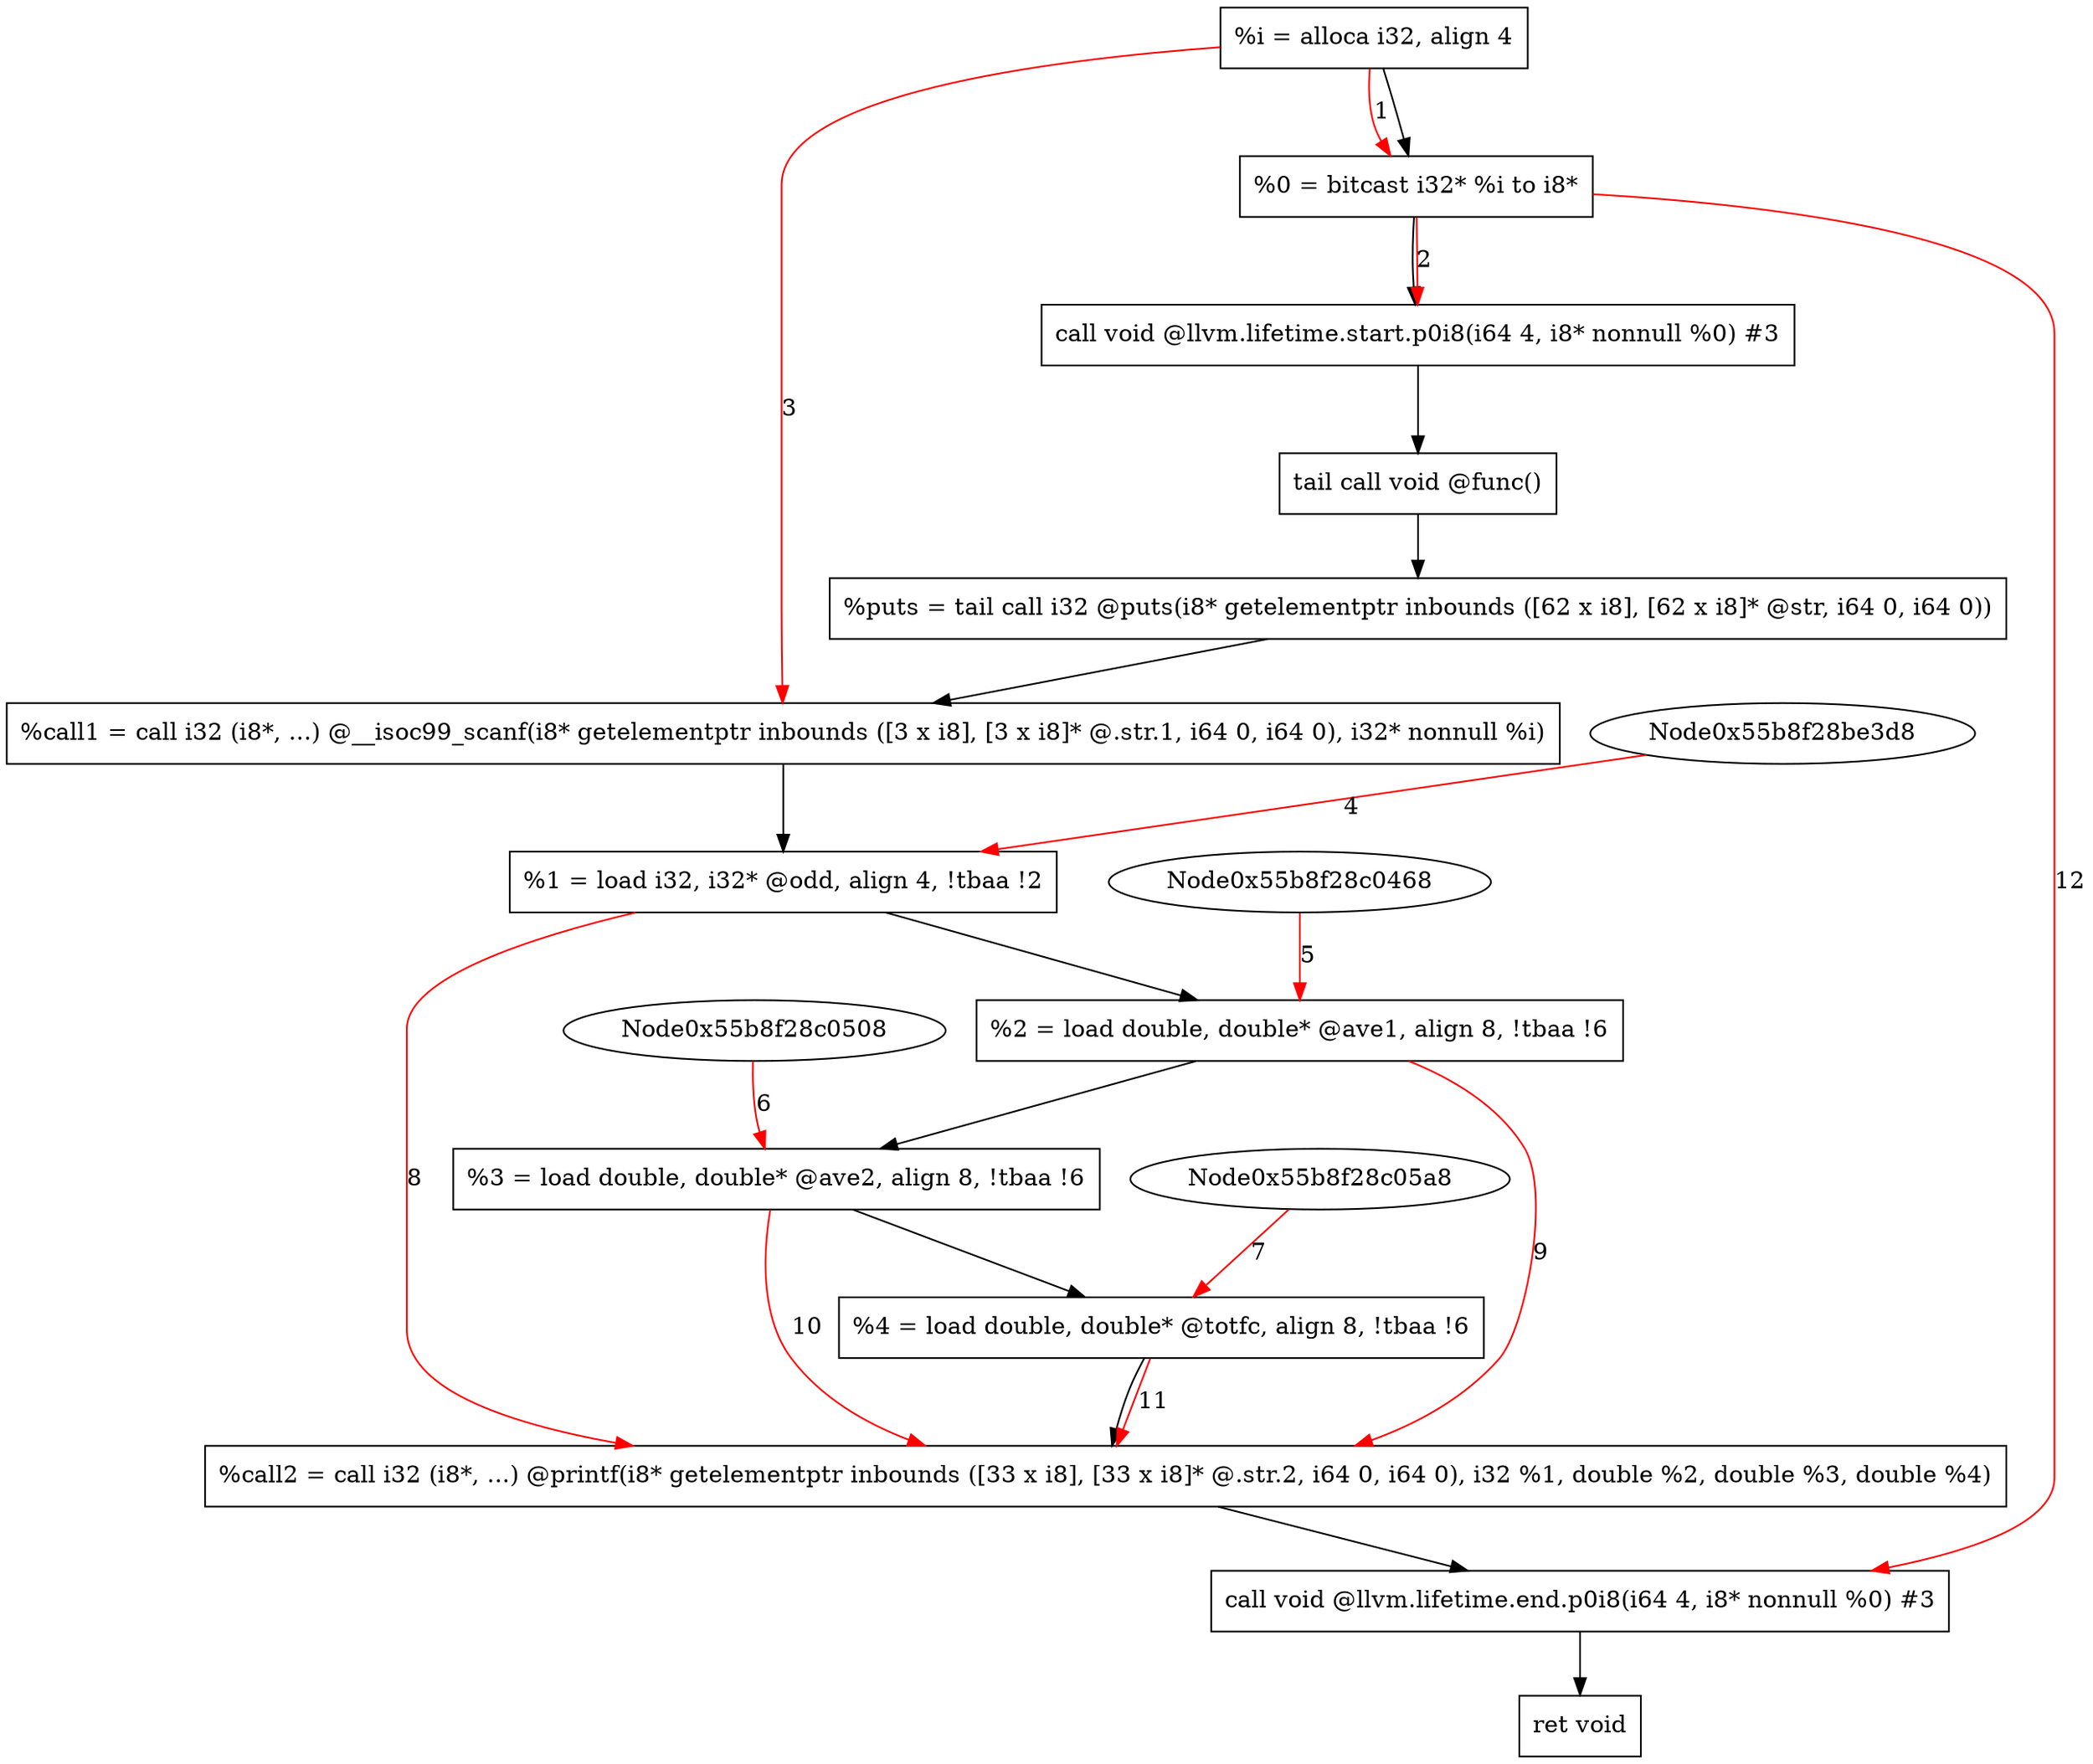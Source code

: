 digraph "CDFG for'main' function" {
	Node0x55b8f28c5338[shape=record, label="  %i = alloca i32, align 4"]
	Node0x55b8f28cc738[shape=record, label="  %0 = bitcast i32* %i to i8*"]
	Node0x55b8f28cc8a8[shape=record, label="  call void @llvm.lifetime.start.p0i8(i64 4, i8* nonnull %0) #3"]
	Node0x55b8f28cc968[shape=record, label="  tail call void @func()"]
	Node0x55b8f28ccbb0[shape=record, label="  %puts = tail call i32 @puts(i8* getelementptr inbounds ([62 x i8], [62 x i8]* @str, i64 0, i64 0))"]
	Node0x55b8f28cce58[shape=record, label="  %call1 = call i32 (i8*, ...) @__isoc99_scanf(i8* getelementptr inbounds ([3 x i8], [3 x i8]* @.str.1, i64 0, i64 0), i32* nonnull %i)"]
	Node0x55b8f28ccf18[shape=record, label="  %1 = load i32, i32* @odd, align 4, !tbaa !2"]
	Node0x55b8f28ccf98[shape=record, label="  %2 = load double, double* @ave1, align 8, !tbaa !6"]
	Node0x55b8f28cd028[shape=record, label="  %3 = load double, double* @ave2, align 8, !tbaa !6"]
	Node0x55b8f28c24f8[shape=record, label="  %4 = load double, double* @totfc, align 8, !tbaa !6"]
	Node0x55b8f28bf910[shape=record, label="  %call2 = call i32 (i8*, ...) @printf(i8* getelementptr inbounds ([33 x i8], [33 x i8]* @.str.2, i64 0, i64 0), i32 %1, double %2, double %3, double %4)"]
	Node0x55b8f28c2858[shape=record, label="  call void @llvm.lifetime.end.p0i8(i64 4, i8* nonnull %0) #3"]
	Node0x55b8f28c5150[shape=record, label="  ret void"]
	Node0x55b8f28c5338 -> Node0x55b8f28cc738
	Node0x55b8f28cc738 -> Node0x55b8f28cc8a8
	Node0x55b8f28cc8a8 -> Node0x55b8f28cc968
	Node0x55b8f28cc968 -> Node0x55b8f28ccbb0
	Node0x55b8f28ccbb0 -> Node0x55b8f28cce58
	Node0x55b8f28cce58 -> Node0x55b8f28ccf18
	Node0x55b8f28ccf18 -> Node0x55b8f28ccf98
	Node0x55b8f28ccf98 -> Node0x55b8f28cd028
	Node0x55b8f28cd028 -> Node0x55b8f28c24f8
	Node0x55b8f28c24f8 -> Node0x55b8f28bf910
	Node0x55b8f28bf910 -> Node0x55b8f28c2858
	Node0x55b8f28c2858 -> Node0x55b8f28c5150
edge [color=red]
	Node0x55b8f28c5338 -> Node0x55b8f28cc738[label="1"]
	Node0x55b8f28cc738 -> Node0x55b8f28cc8a8[label="2"]
	Node0x55b8f28c5338 -> Node0x55b8f28cce58[label="3"]
	Node0x55b8f28be3d8 -> Node0x55b8f28ccf18[label="4"]
	Node0x55b8f28c0468 -> Node0x55b8f28ccf98[label="5"]
	Node0x55b8f28c0508 -> Node0x55b8f28cd028[label="6"]
	Node0x55b8f28c05a8 -> Node0x55b8f28c24f8[label="7"]
	Node0x55b8f28ccf18 -> Node0x55b8f28bf910[label="8"]
	Node0x55b8f28ccf98 -> Node0x55b8f28bf910[label="9"]
	Node0x55b8f28cd028 -> Node0x55b8f28bf910[label="10"]
	Node0x55b8f28c24f8 -> Node0x55b8f28bf910[label="11"]
	Node0x55b8f28cc738 -> Node0x55b8f28c2858[label="12"]
}
